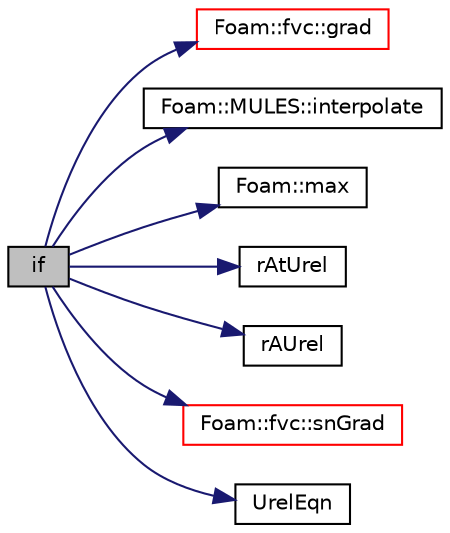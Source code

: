 digraph "if"
{
  bgcolor="transparent";
  edge [fontname="Helvetica",fontsize="10",labelfontname="Helvetica",labelfontsize="10"];
  node [fontname="Helvetica",fontsize="10",shape=record];
  rankdir="LR";
  Node1 [label="if",height=0.2,width=0.4,color="black", fillcolor="grey75", style="filled", fontcolor="black"];
  Node1 -> Node2 [color="midnightblue",fontsize="10",style="solid",fontname="Helvetica"];
  Node2 [label="Foam::fvc::grad",height=0.2,width=0.4,color="red",URL="$a10709.html#a7c00ec90ecc15ed3005255e42c52827a"];
  Node1 -> Node3 [color="midnightblue",fontsize="10",style="solid",fontname="Helvetica"];
  Node3 [label="Foam::MULES::interpolate",height=0.2,width=0.4,color="black",URL="$a10733.html#a4d62f21551985d814104861e7c1d9b4f"];
  Node1 -> Node4 [color="midnightblue",fontsize="10",style="solid",fontname="Helvetica"];
  Node4 [label="Foam::max",height=0.2,width=0.4,color="black",URL="$a10675.html#ac993e906cf2774ae77e666bc24e81733"];
  Node1 -> Node5 [color="midnightblue",fontsize="10",style="solid",fontname="Helvetica"];
  Node5 [label="rAtUrel",height=0.2,width=0.4,color="black",URL="$a02927.html#a2c7eff99e7bb2165eb0ce38503a59583"];
  Node1 -> Node6 [color="midnightblue",fontsize="10",style="solid",fontname="Helvetica"];
  Node6 [label="rAUrel",height=0.2,width=0.4,color="black",URL="$a02927.html#aa87cae43dbeda6d5d86e1232dd851c3a"];
  Node1 -> Node7 [color="midnightblue",fontsize="10",style="solid",fontname="Helvetica"];
  Node7 [label="Foam::fvc::snGrad",height=0.2,width=0.4,color="red",URL="$a10709.html#a15da734ee906cb52cf17937ab84c41a0"];
  Node1 -> Node8 [color="midnightblue",fontsize="10",style="solid",fontname="Helvetica"];
  Node8 [label="UrelEqn",height=0.2,width=0.4,color="black",URL="$a03219.html#a4fff979facfcd05e4c81295de16d8a79"];
}
